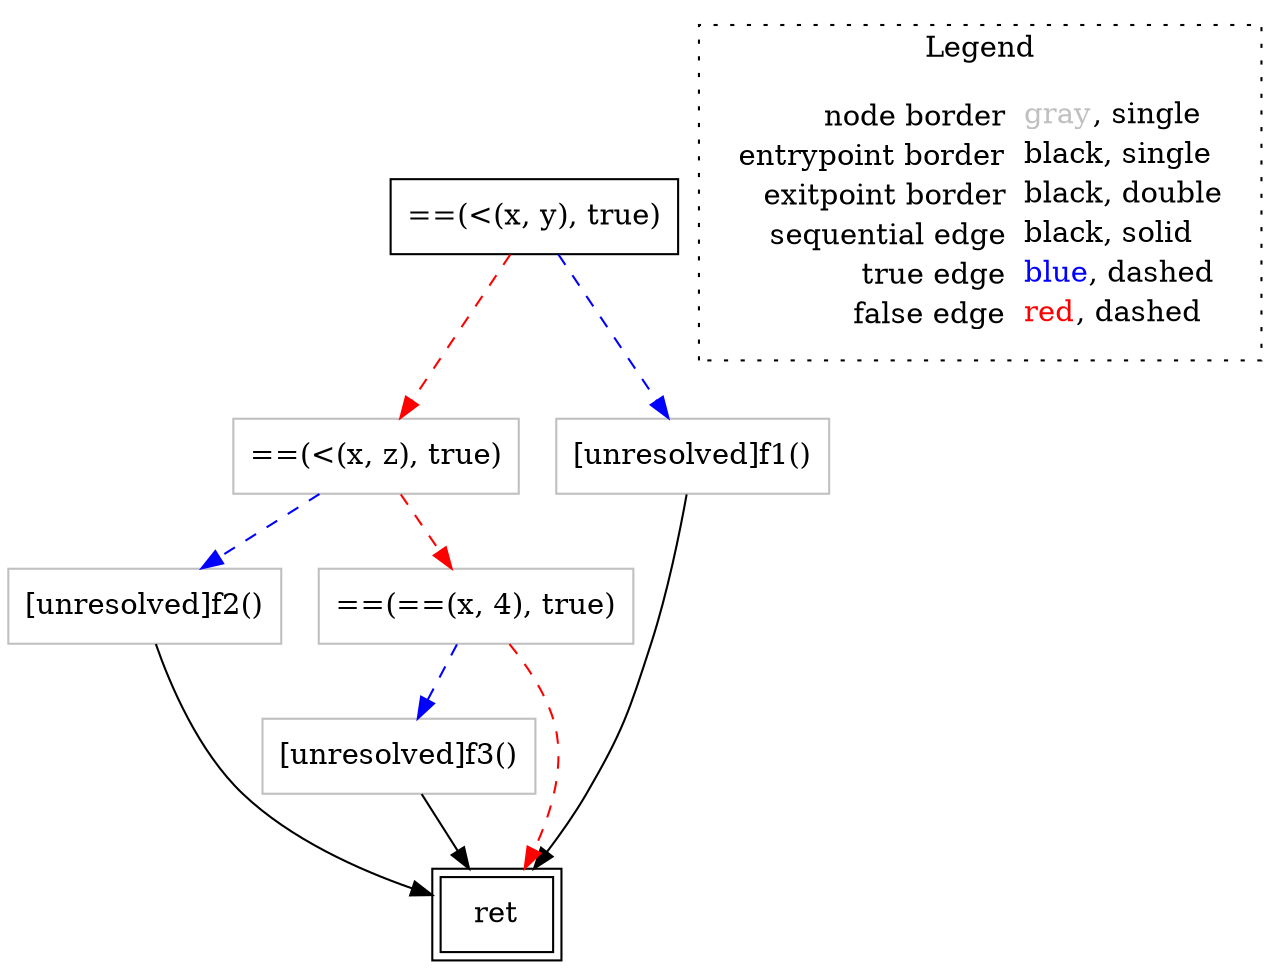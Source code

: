digraph {
	"node0" [shape="rect",color="black",label=<==(&lt;(x, y), true)>];
	"node1" [shape="rect",color="gray",label=<[unresolved]f3()>];
	"node2" [shape="rect",color="black",peripheries="2",label=<ret>];
	"node3" [shape="rect",color="gray",label=<[unresolved]f2()>];
	"node4" [shape="rect",color="gray",label=<==(&lt;(x, z), true)>];
	"node5" [shape="rect",color="gray",label=<[unresolved]f1()>];
	"node6" [shape="rect",color="gray",label=<==(==(x, 4), true)>];
	"node1" -> "node2" [color="black"];
	"node3" -> "node2" [color="black"];
	"node4" -> "node3" [color="blue",style="dashed"];
	"node4" -> "node6" [color="red",style="dashed"];
	"node5" -> "node2" [color="black"];
	"node0" -> "node4" [color="red",style="dashed"];
	"node0" -> "node5" [color="blue",style="dashed"];
	"node6" -> "node1" [color="blue",style="dashed"];
	"node6" -> "node2" [color="red",style="dashed"];
subgraph cluster_legend {
	label="Legend";
	style=dotted;
	node [shape=plaintext];
	"legend" [label=<<table border="0" cellpadding="2" cellspacing="0" cellborder="0"><tr><td align="right">node border&nbsp;</td><td align="left"><font color="gray">gray</font>, single</td></tr><tr><td align="right">entrypoint border&nbsp;</td><td align="left"><font color="black">black</font>, single</td></tr><tr><td align="right">exitpoint border&nbsp;</td><td align="left"><font color="black">black</font>, double</td></tr><tr><td align="right">sequential edge&nbsp;</td><td align="left"><font color="black">black</font>, solid</td></tr><tr><td align="right">true edge&nbsp;</td><td align="left"><font color="blue">blue</font>, dashed</td></tr><tr><td align="right">false edge&nbsp;</td><td align="left"><font color="red">red</font>, dashed</td></tr></table>>];
}

}

